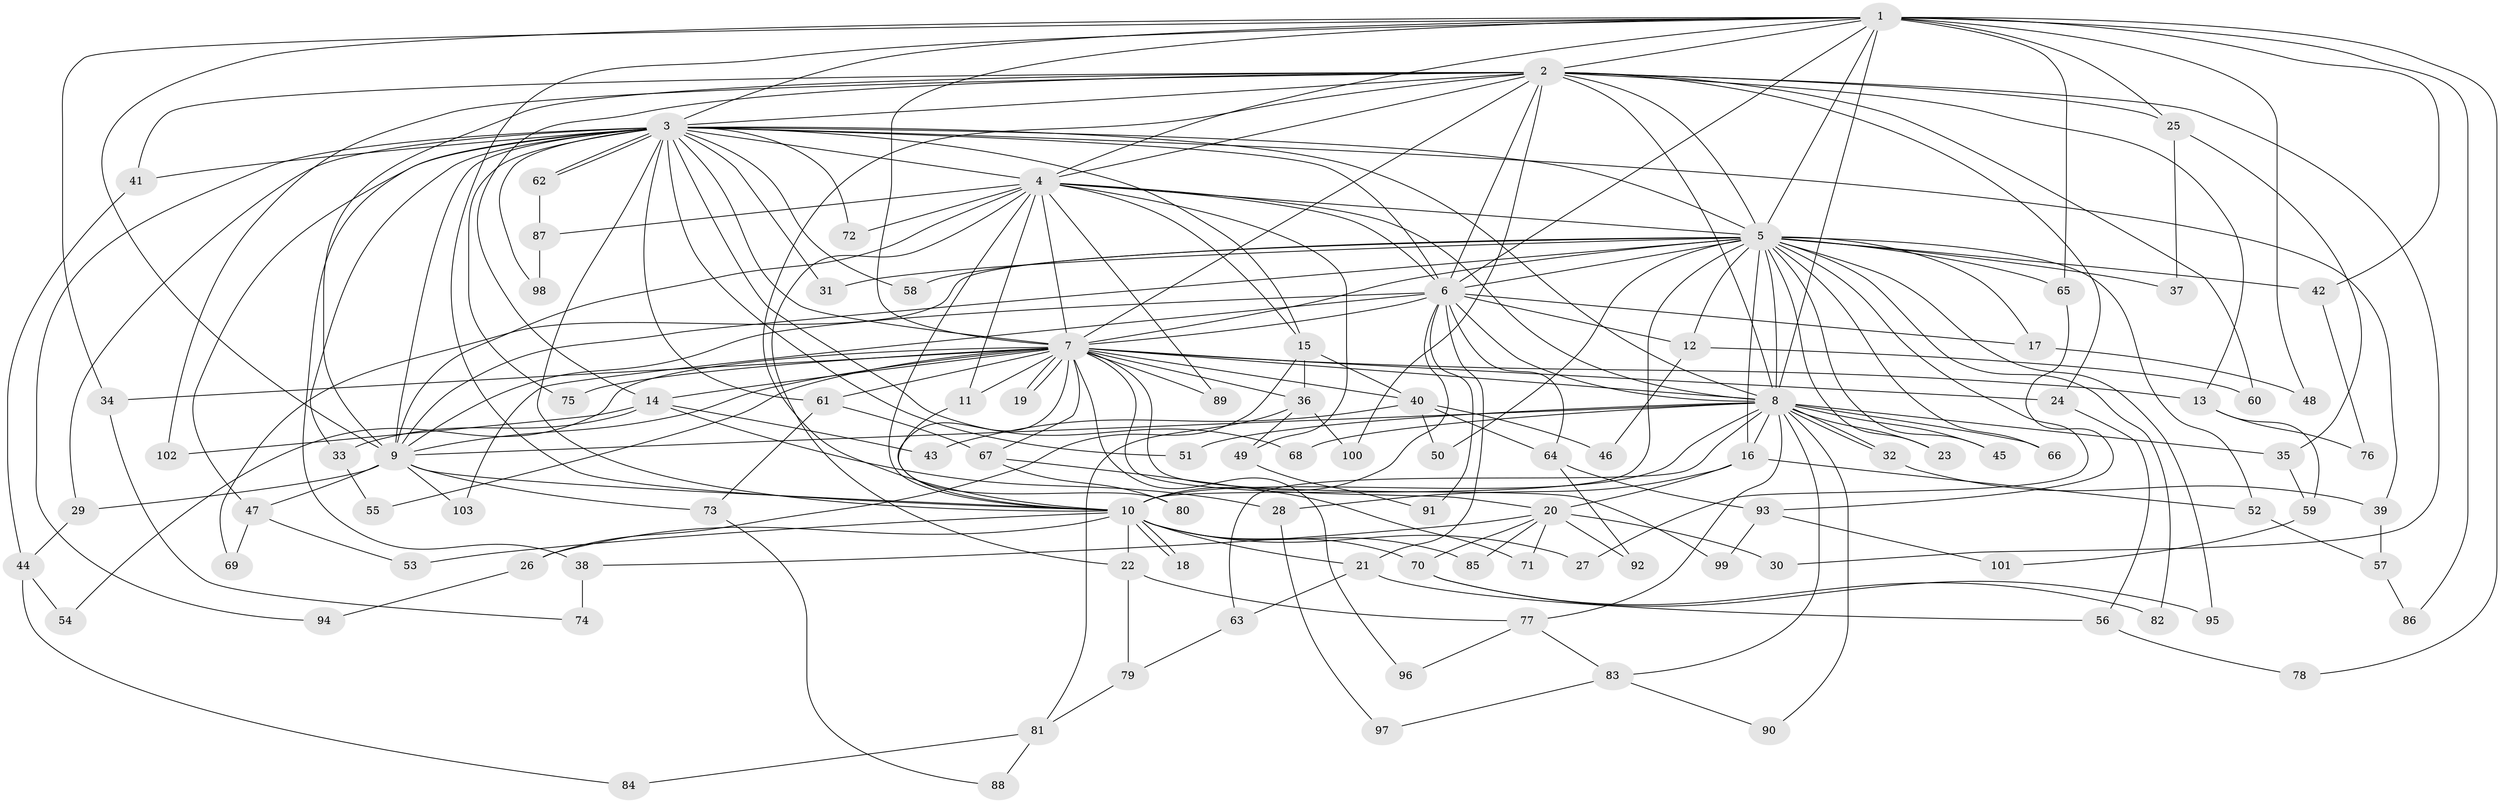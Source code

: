 // coarse degree distribution, {19: 0.012987012987012988, 13: 0.012987012987012988, 25: 0.012987012987012988, 15: 0.012987012987012988, 28: 0.012987012987012988, 26: 0.012987012987012988, 20: 0.012987012987012988, 16: 0.012987012987012988, 3: 0.18181818181818182, 4: 0.16883116883116883, 5: 0.03896103896103896, 8: 0.012987012987012988, 11: 0.012987012987012988, 2: 0.4675324675324675, 6: 0.012987012987012988}
// Generated by graph-tools (version 1.1) at 2025/41/03/06/25 10:41:34]
// undirected, 103 vertices, 231 edges
graph export_dot {
graph [start="1"]
  node [color=gray90,style=filled];
  1;
  2;
  3;
  4;
  5;
  6;
  7;
  8;
  9;
  10;
  11;
  12;
  13;
  14;
  15;
  16;
  17;
  18;
  19;
  20;
  21;
  22;
  23;
  24;
  25;
  26;
  27;
  28;
  29;
  30;
  31;
  32;
  33;
  34;
  35;
  36;
  37;
  38;
  39;
  40;
  41;
  42;
  43;
  44;
  45;
  46;
  47;
  48;
  49;
  50;
  51;
  52;
  53;
  54;
  55;
  56;
  57;
  58;
  59;
  60;
  61;
  62;
  63;
  64;
  65;
  66;
  67;
  68;
  69;
  70;
  71;
  72;
  73;
  74;
  75;
  76;
  77;
  78;
  79;
  80;
  81;
  82;
  83;
  84;
  85;
  86;
  87;
  88;
  89;
  90;
  91;
  92;
  93;
  94;
  95;
  96;
  97;
  98;
  99;
  100;
  101;
  102;
  103;
  1 -- 2;
  1 -- 3;
  1 -- 4;
  1 -- 5;
  1 -- 6;
  1 -- 7;
  1 -- 8;
  1 -- 9;
  1 -- 10;
  1 -- 25;
  1 -- 34;
  1 -- 42;
  1 -- 48;
  1 -- 65;
  1 -- 78;
  1 -- 86;
  2 -- 3;
  2 -- 4;
  2 -- 5;
  2 -- 6;
  2 -- 7;
  2 -- 8;
  2 -- 9;
  2 -- 10;
  2 -- 13;
  2 -- 14;
  2 -- 24;
  2 -- 25;
  2 -- 30;
  2 -- 41;
  2 -- 60;
  2 -- 100;
  2 -- 102;
  3 -- 4;
  3 -- 5;
  3 -- 6;
  3 -- 7;
  3 -- 8;
  3 -- 9;
  3 -- 10;
  3 -- 15;
  3 -- 29;
  3 -- 31;
  3 -- 33;
  3 -- 38;
  3 -- 39;
  3 -- 41;
  3 -- 47;
  3 -- 51;
  3 -- 58;
  3 -- 61;
  3 -- 62;
  3 -- 62;
  3 -- 68;
  3 -- 72;
  3 -- 75;
  3 -- 94;
  3 -- 98;
  4 -- 5;
  4 -- 6;
  4 -- 7;
  4 -- 8;
  4 -- 9;
  4 -- 10;
  4 -- 11;
  4 -- 15;
  4 -- 22;
  4 -- 49;
  4 -- 72;
  4 -- 87;
  4 -- 89;
  5 -- 6;
  5 -- 7;
  5 -- 8;
  5 -- 9;
  5 -- 10;
  5 -- 12;
  5 -- 16;
  5 -- 17;
  5 -- 23;
  5 -- 27;
  5 -- 31;
  5 -- 37;
  5 -- 42;
  5 -- 45;
  5 -- 50;
  5 -- 52;
  5 -- 58;
  5 -- 65;
  5 -- 66;
  5 -- 69;
  5 -- 82;
  5 -- 95;
  6 -- 7;
  6 -- 8;
  6 -- 9;
  6 -- 10;
  6 -- 12;
  6 -- 17;
  6 -- 21;
  6 -- 64;
  6 -- 91;
  6 -- 103;
  7 -- 8;
  7 -- 9;
  7 -- 10;
  7 -- 11;
  7 -- 13;
  7 -- 14;
  7 -- 19;
  7 -- 19;
  7 -- 20;
  7 -- 24;
  7 -- 34;
  7 -- 36;
  7 -- 40;
  7 -- 54;
  7 -- 55;
  7 -- 61;
  7 -- 67;
  7 -- 75;
  7 -- 89;
  7 -- 96;
  7 -- 99;
  8 -- 9;
  8 -- 10;
  8 -- 16;
  8 -- 23;
  8 -- 32;
  8 -- 32;
  8 -- 35;
  8 -- 45;
  8 -- 51;
  8 -- 63;
  8 -- 66;
  8 -- 68;
  8 -- 77;
  8 -- 83;
  8 -- 90;
  9 -- 10;
  9 -- 29;
  9 -- 47;
  9 -- 73;
  9 -- 103;
  10 -- 18;
  10 -- 18;
  10 -- 21;
  10 -- 22;
  10 -- 26;
  10 -- 27;
  10 -- 53;
  10 -- 70;
  10 -- 85;
  11 -- 80;
  12 -- 46;
  12 -- 60;
  13 -- 59;
  13 -- 76;
  14 -- 28;
  14 -- 33;
  14 -- 43;
  14 -- 102;
  15 -- 26;
  15 -- 36;
  15 -- 40;
  16 -- 20;
  16 -- 28;
  16 -- 52;
  17 -- 48;
  20 -- 30;
  20 -- 38;
  20 -- 70;
  20 -- 71;
  20 -- 85;
  20 -- 92;
  21 -- 56;
  21 -- 63;
  22 -- 77;
  22 -- 79;
  24 -- 56;
  25 -- 35;
  25 -- 37;
  26 -- 94;
  28 -- 97;
  29 -- 44;
  32 -- 39;
  33 -- 55;
  34 -- 74;
  35 -- 59;
  36 -- 49;
  36 -- 81;
  36 -- 100;
  38 -- 74;
  39 -- 57;
  40 -- 43;
  40 -- 46;
  40 -- 50;
  40 -- 64;
  41 -- 44;
  42 -- 76;
  44 -- 54;
  44 -- 84;
  47 -- 53;
  47 -- 69;
  49 -- 91;
  52 -- 57;
  56 -- 78;
  57 -- 86;
  59 -- 101;
  61 -- 67;
  61 -- 73;
  62 -- 87;
  63 -- 79;
  64 -- 92;
  64 -- 93;
  65 -- 93;
  67 -- 71;
  67 -- 80;
  70 -- 82;
  70 -- 95;
  73 -- 88;
  77 -- 83;
  77 -- 96;
  79 -- 81;
  81 -- 84;
  81 -- 88;
  83 -- 90;
  83 -- 97;
  87 -- 98;
  93 -- 99;
  93 -- 101;
}
